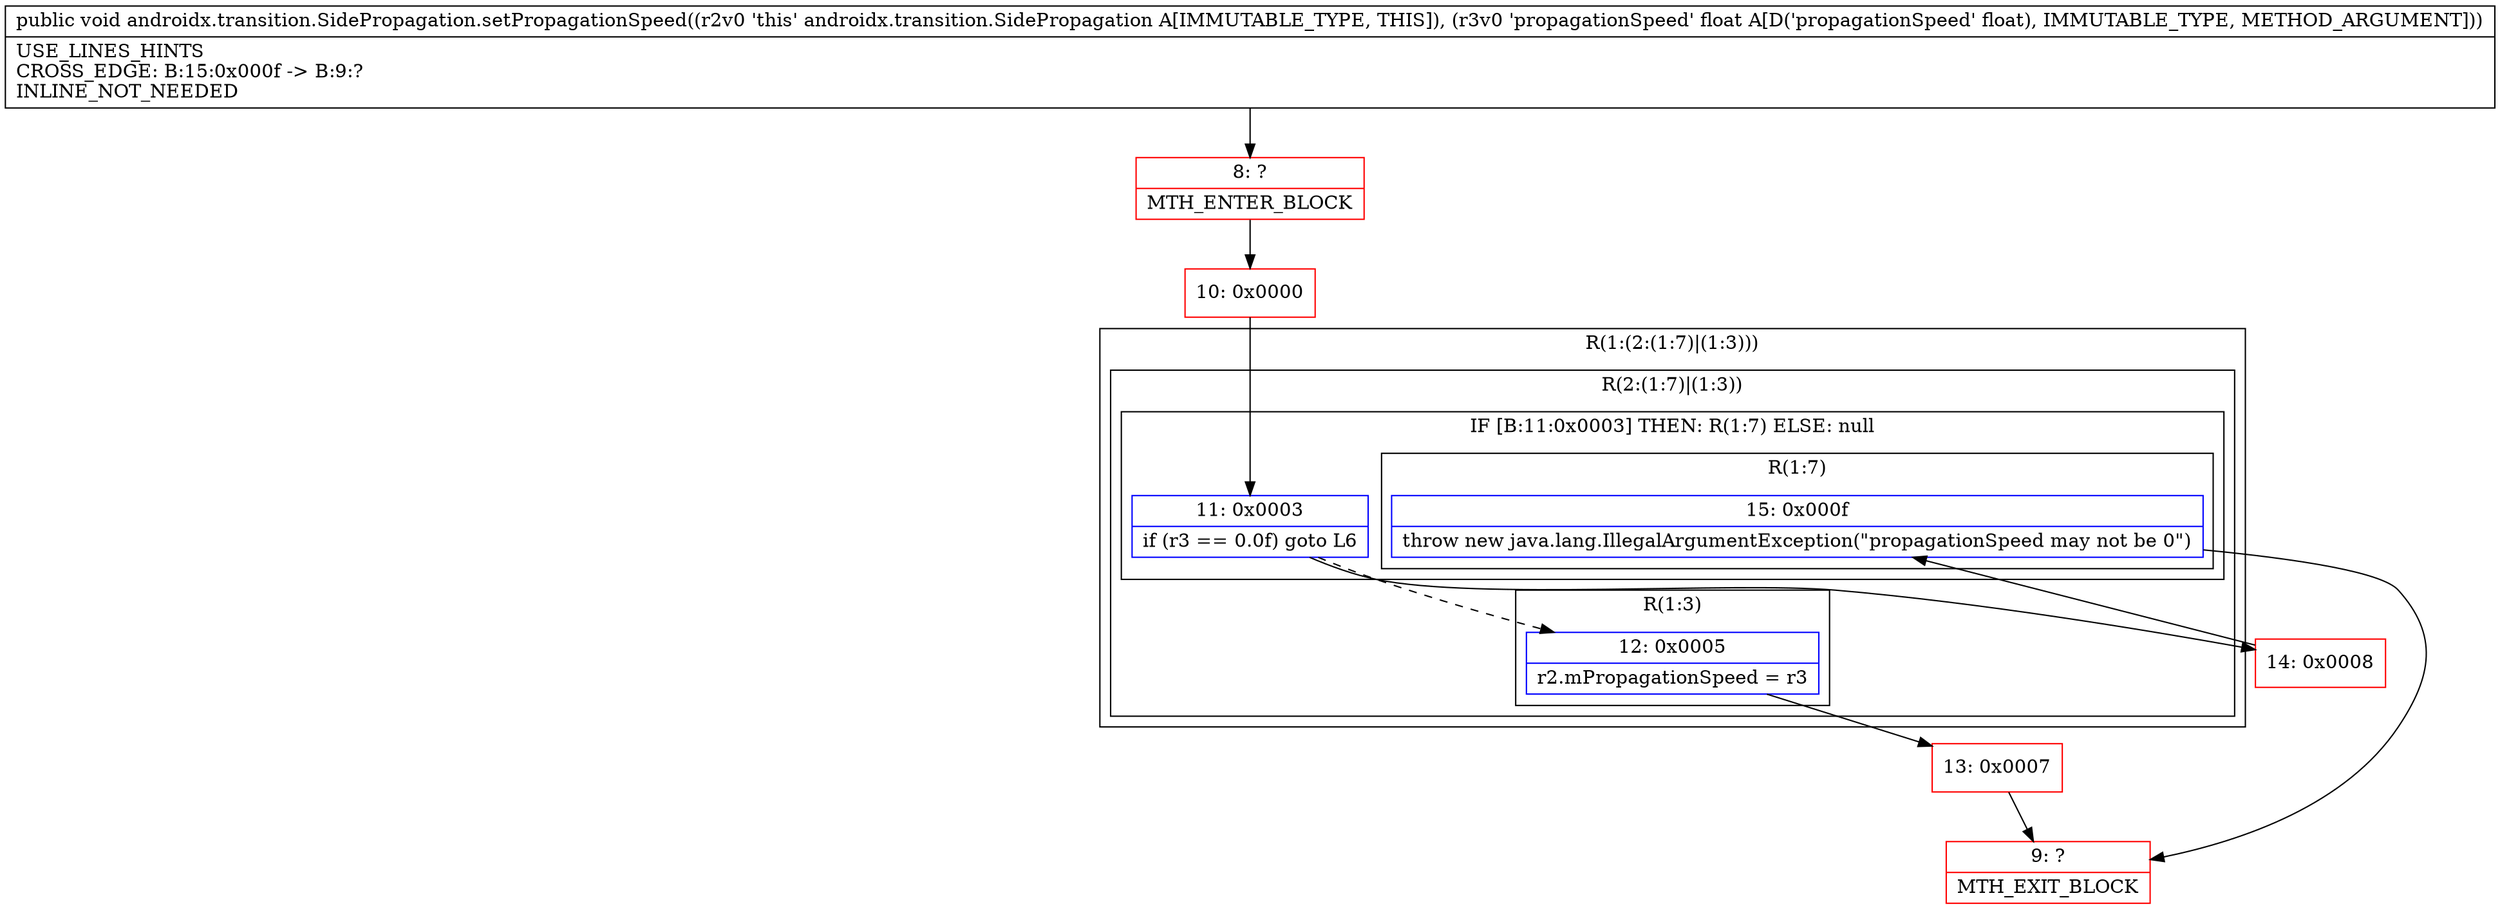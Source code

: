 digraph "CFG forandroidx.transition.SidePropagation.setPropagationSpeed(F)V" {
subgraph cluster_Region_2013486542 {
label = "R(1:(2:(1:7)|(1:3)))";
node [shape=record,color=blue];
subgraph cluster_Region_537001489 {
label = "R(2:(1:7)|(1:3))";
node [shape=record,color=blue];
subgraph cluster_IfRegion_662556003 {
label = "IF [B:11:0x0003] THEN: R(1:7) ELSE: null";
node [shape=record,color=blue];
Node_11 [shape=record,label="{11\:\ 0x0003|if (r3 == 0.0f) goto L6\l}"];
subgraph cluster_Region_1357711300 {
label = "R(1:7)";
node [shape=record,color=blue];
Node_15 [shape=record,label="{15\:\ 0x000f|throw new java.lang.IllegalArgumentException(\"propagationSpeed may not be 0\")\l}"];
}
}
subgraph cluster_Region_853728570 {
label = "R(1:3)";
node [shape=record,color=blue];
Node_12 [shape=record,label="{12\:\ 0x0005|r2.mPropagationSpeed = r3\l}"];
}
}
}
Node_8 [shape=record,color=red,label="{8\:\ ?|MTH_ENTER_BLOCK\l}"];
Node_10 [shape=record,color=red,label="{10\:\ 0x0000}"];
Node_13 [shape=record,color=red,label="{13\:\ 0x0007}"];
Node_9 [shape=record,color=red,label="{9\:\ ?|MTH_EXIT_BLOCK\l}"];
Node_14 [shape=record,color=red,label="{14\:\ 0x0008}"];
MethodNode[shape=record,label="{public void androidx.transition.SidePropagation.setPropagationSpeed((r2v0 'this' androidx.transition.SidePropagation A[IMMUTABLE_TYPE, THIS]), (r3v0 'propagationSpeed' float A[D('propagationSpeed' float), IMMUTABLE_TYPE, METHOD_ARGUMENT]))  | USE_LINES_HINTS\lCROSS_EDGE: B:15:0x000f \-\> B:9:?\lINLINE_NOT_NEEDED\l}"];
MethodNode -> Node_8;Node_11 -> Node_12[style=dashed];
Node_11 -> Node_14;
Node_15 -> Node_9;
Node_12 -> Node_13;
Node_8 -> Node_10;
Node_10 -> Node_11;
Node_13 -> Node_9;
Node_14 -> Node_15;
}

